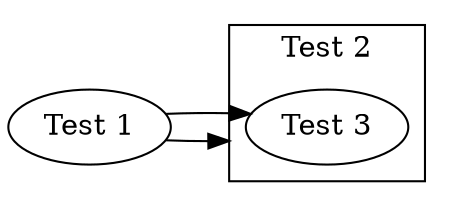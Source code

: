 digraph direct {
	graph [compound=true]
	subgraph test2 {
		graph [cluster=true label="Test 2"]
		"test2.test3" [label="Test 3"]
	}
	test1 [label="Test 1"]
	test1 -> "test2.test3" [headclip=false lhead=test2]
	test1 -> "test2.test3"
	graph [compound=true rankdir=LR]
	node [fontname=times fontsize=18]
	edge [decorate=true fontsize=14]
}
